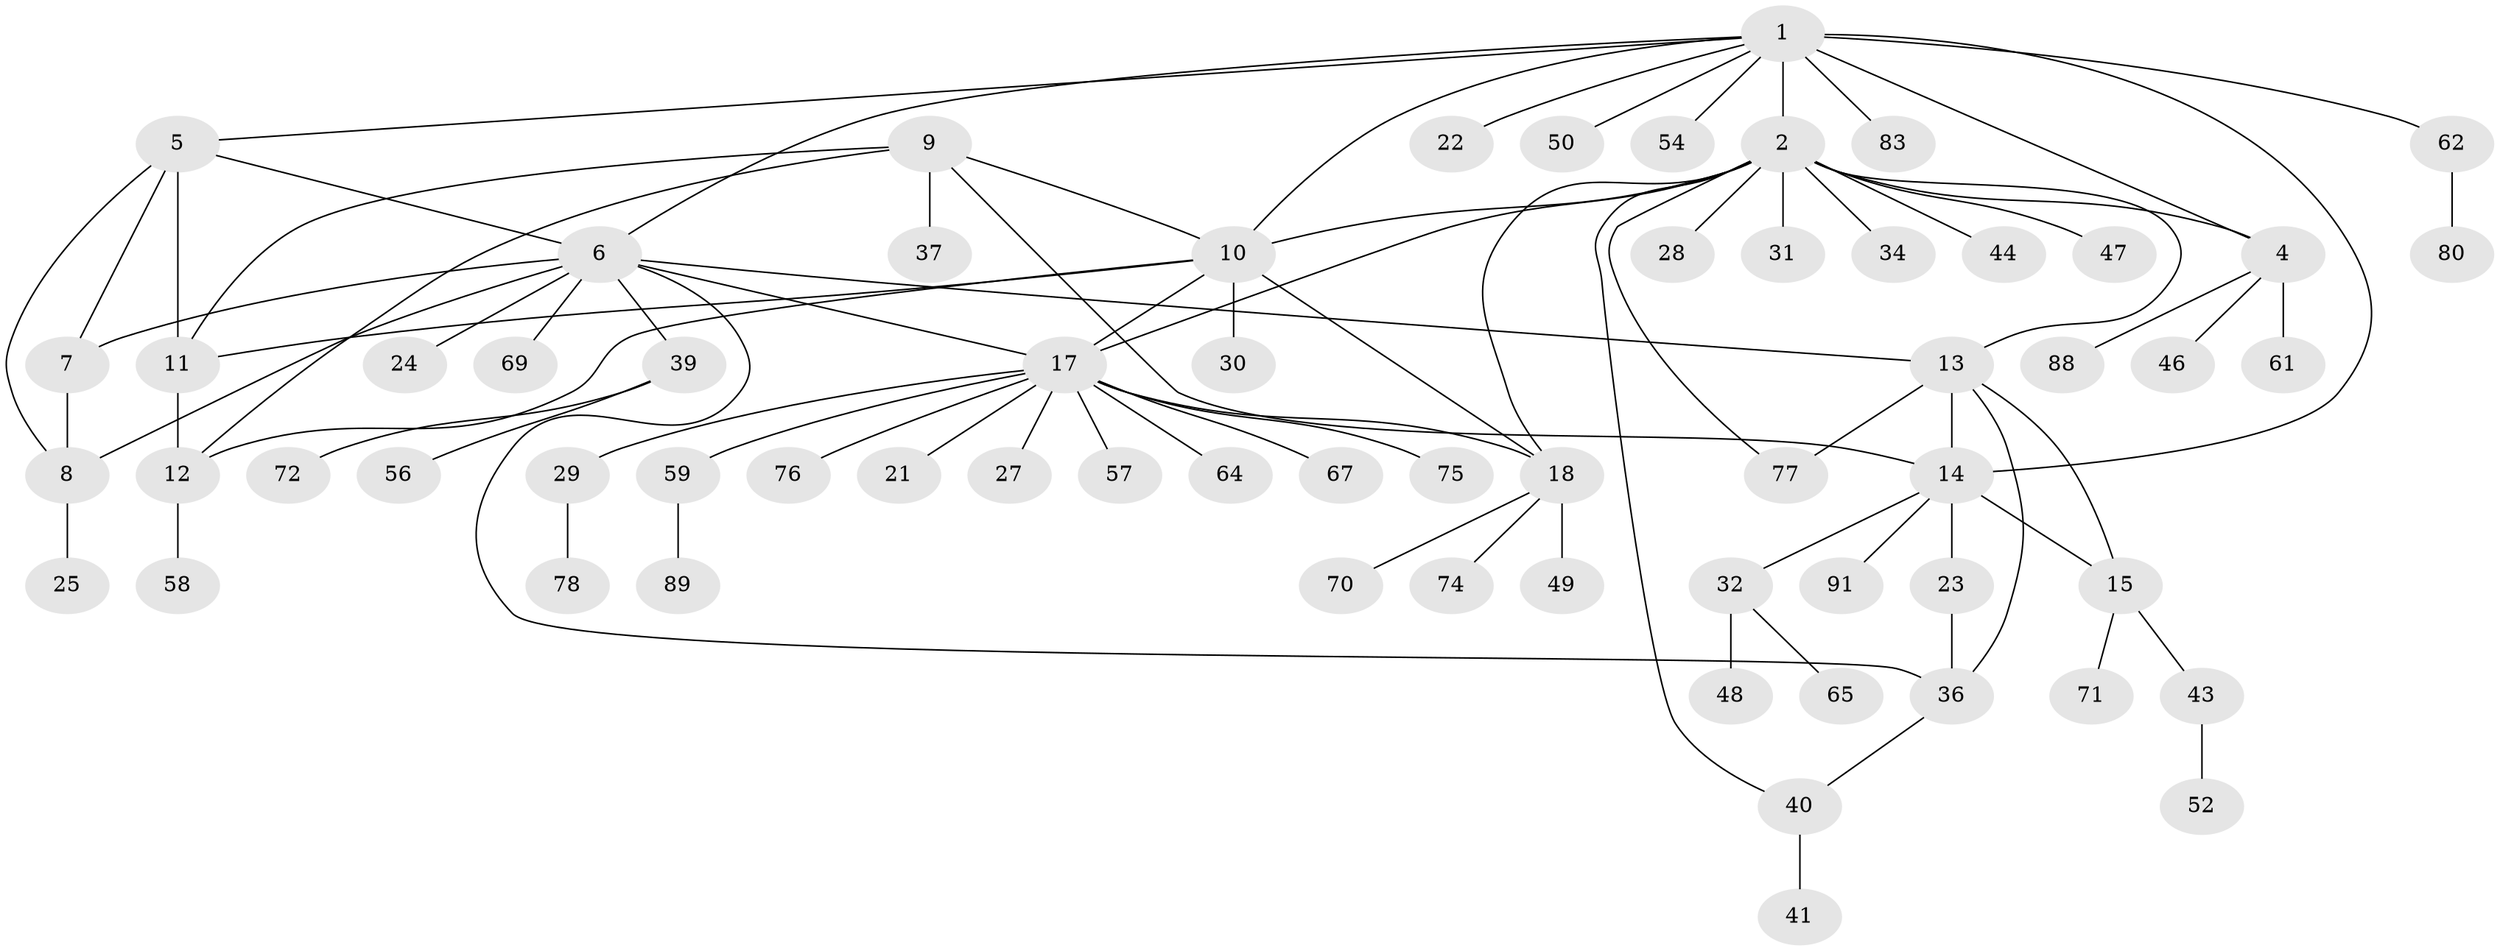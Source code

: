 // original degree distribution, {8: 0.02197802197802198, 7: 0.03296703296703297, 5: 0.054945054945054944, 11: 0.01098901098901099, 4: 0.054945054945054944, 6: 0.054945054945054944, 14: 0.01098901098901099, 9: 0.01098901098901099, 1: 0.5824175824175825, 2: 0.13186813186813187, 3: 0.03296703296703297}
// Generated by graph-tools (version 1.1) at 2025/11/02/27/25 16:11:31]
// undirected, 65 vertices, 86 edges
graph export_dot {
graph [start="1"]
  node [color=gray90,style=filled];
  1 [super="+3"];
  2 [super="+20"];
  4 [super="+38"];
  5 [super="+85"];
  6 [super="+51"];
  7 [super="+60"];
  8 [super="+73"];
  9 [super="+66"];
  10 [super="+19"];
  11;
  12 [super="+45"];
  13 [super="+63"];
  14 [super="+16"];
  15 [super="+86"];
  17 [super="+26"];
  18 [super="+68"];
  21;
  22 [super="+35"];
  23 [super="+55"];
  24 [super="+33"];
  25;
  27;
  28;
  29 [super="+90"];
  30;
  31;
  32 [super="+53"];
  34;
  36 [super="+79"];
  37;
  39 [super="+42"];
  40;
  41;
  43;
  44;
  46;
  47;
  48;
  49;
  50;
  52;
  54;
  56;
  57;
  58;
  59 [super="+82"];
  61;
  62 [super="+84"];
  64;
  65;
  67;
  69;
  70 [super="+81"];
  71;
  72;
  74 [super="+87"];
  75;
  76;
  77;
  78;
  80;
  83;
  88;
  89;
  91;
  1 -- 2 [weight=2];
  1 -- 4 [weight=2];
  1 -- 6;
  1 -- 22;
  1 -- 50;
  1 -- 62;
  1 -- 83;
  1 -- 54;
  1 -- 10;
  1 -- 14;
  1 -- 5;
  2 -- 4;
  2 -- 31;
  2 -- 44;
  2 -- 47;
  2 -- 34;
  2 -- 40;
  2 -- 10;
  2 -- 13;
  2 -- 77;
  2 -- 17;
  2 -- 18;
  2 -- 28;
  4 -- 46;
  4 -- 61;
  4 -- 88;
  5 -- 6;
  5 -- 7;
  5 -- 8;
  5 -- 11;
  6 -- 7;
  6 -- 8;
  6 -- 13;
  6 -- 17;
  6 -- 24;
  6 -- 36;
  6 -- 39;
  6 -- 69;
  7 -- 8;
  8 -- 25;
  9 -- 10;
  9 -- 11;
  9 -- 12;
  9 -- 14;
  9 -- 37;
  10 -- 11;
  10 -- 12;
  10 -- 30;
  10 -- 17;
  10 -- 18;
  11 -- 12;
  12 -- 58;
  13 -- 14 [weight=2];
  13 -- 15;
  13 -- 36;
  13 -- 77;
  14 -- 15 [weight=2];
  14 -- 91;
  14 -- 32;
  14 -- 23;
  15 -- 43;
  15 -- 71;
  17 -- 18;
  17 -- 21;
  17 -- 27;
  17 -- 29;
  17 -- 57;
  17 -- 59;
  17 -- 64;
  17 -- 67;
  17 -- 75;
  17 -- 76;
  18 -- 49;
  18 -- 70;
  18 -- 74;
  23 -- 36;
  29 -- 78;
  32 -- 48;
  32 -- 65;
  36 -- 40;
  39 -- 56;
  39 -- 72;
  40 -- 41;
  43 -- 52;
  59 -- 89;
  62 -- 80;
}
